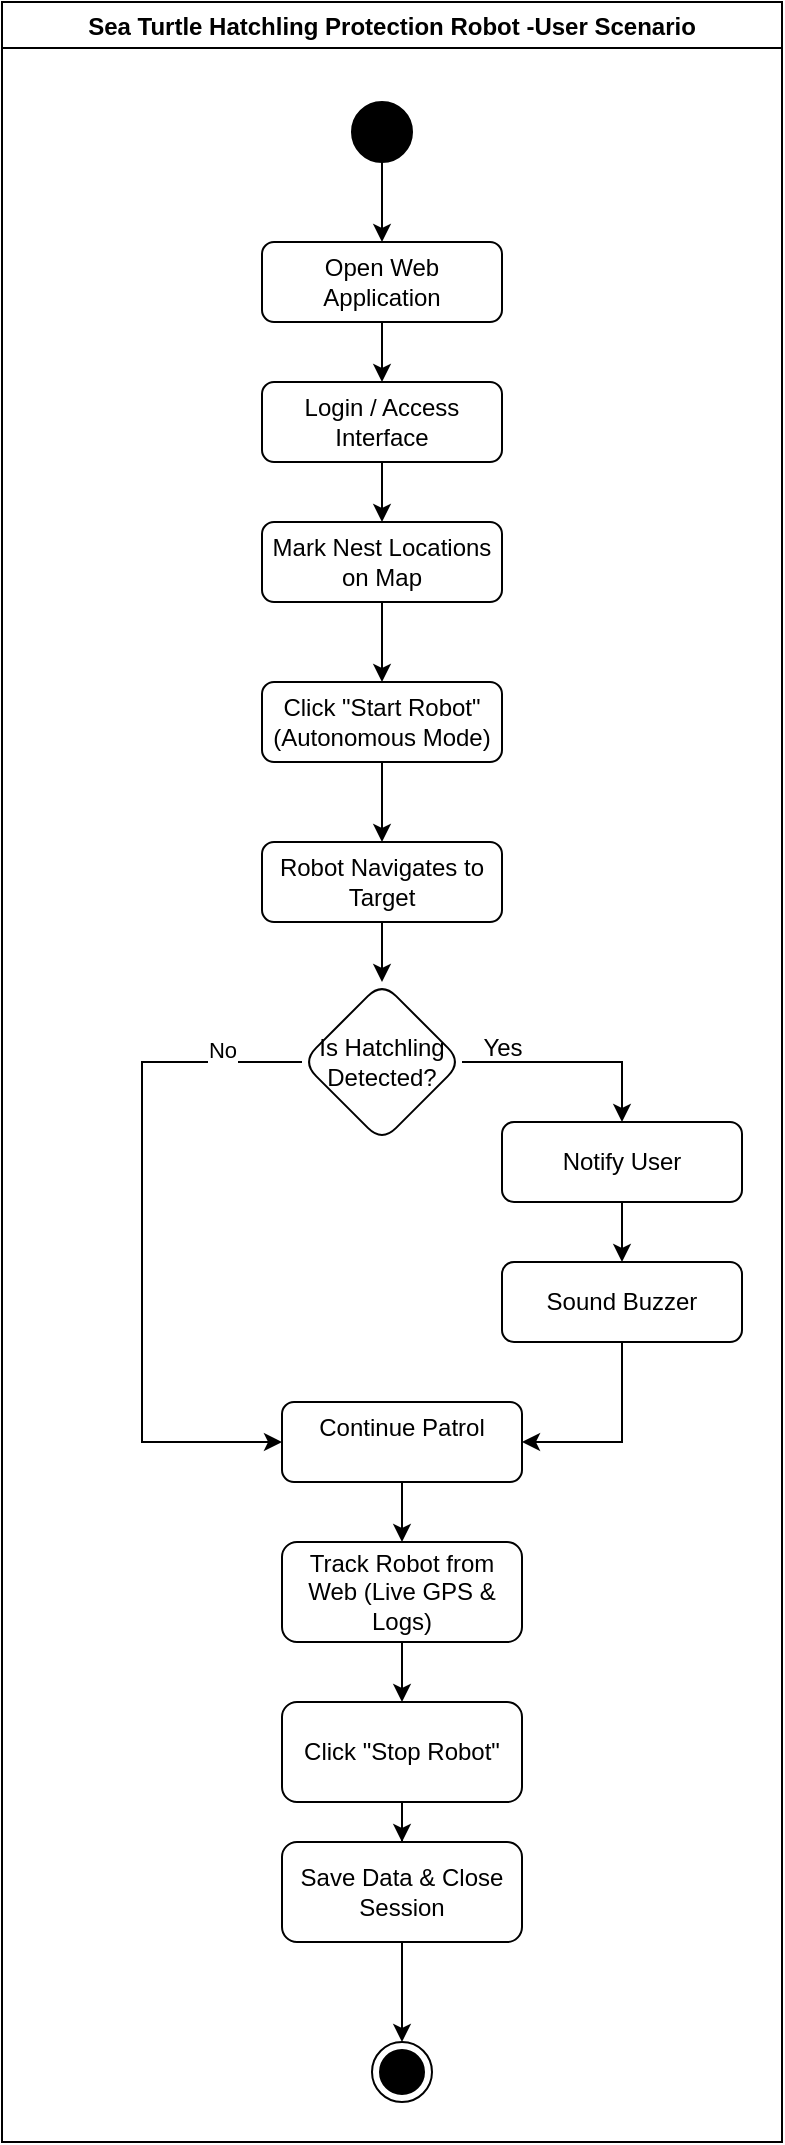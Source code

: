 <mxfile version="27.0.9">
  <diagram id="C5RBs43oDa-KdzZeNtuy" name="Page-1">
    <mxGraphModel dx="853" dy="1171" grid="1" gridSize="10" guides="1" tooltips="1" connect="1" arrows="1" fold="1" page="1" pageScale="1" pageWidth="827" pageHeight="1169" math="0" shadow="0">
      <root>
        <mxCell id="WIyWlLk6GJQsqaUBKTNV-0" />
        <mxCell id="WIyWlLk6GJQsqaUBKTNV-1" parent="WIyWlLk6GJQsqaUBKTNV-0" />
        <mxCell id="aZ6wP4FZhijbICGc4C7Z-37" value="Sea Turtle Hatchling Protection Robot -User Scenario" style="swimlane;" parent="WIyWlLk6GJQsqaUBKTNV-1" vertex="1">
          <mxGeometry x="250" y="40" width="390" height="1070" as="geometry" />
        </mxCell>
        <mxCell id="aZ6wP4FZhijbICGc4C7Z-5" value="" style="edgeStyle=orthogonalEdgeStyle;rounded=0;orthogonalLoop=1;jettySize=auto;html=1;" parent="aZ6wP4FZhijbICGc4C7Z-37" source="WIyWlLk6GJQsqaUBKTNV-3" target="aZ6wP4FZhijbICGc4C7Z-4" edge="1">
          <mxGeometry relative="1" as="geometry" />
        </mxCell>
        <mxCell id="WIyWlLk6GJQsqaUBKTNV-3" value="Open Web Application" style="rounded=1;whiteSpace=wrap;html=1;fontSize=12;glass=0;strokeWidth=1;shadow=0;" parent="aZ6wP4FZhijbICGc4C7Z-37" vertex="1">
          <mxGeometry x="130" y="120" width="120" height="40" as="geometry" />
        </mxCell>
        <mxCell id="aZ6wP4FZhijbICGc4C7Z-1" value="" style="edgeStyle=orthogonalEdgeStyle;rounded=0;orthogonalLoop=1;jettySize=auto;html=1;" parent="aZ6wP4FZhijbICGc4C7Z-37" source="aZ6wP4FZhijbICGc4C7Z-0" target="WIyWlLk6GJQsqaUBKTNV-3" edge="1">
          <mxGeometry relative="1" as="geometry" />
        </mxCell>
        <mxCell id="aZ6wP4FZhijbICGc4C7Z-0" value="" style="ellipse;fillColor=strokeColor;html=1;" parent="aZ6wP4FZhijbICGc4C7Z-37" vertex="1">
          <mxGeometry x="175" y="50" width="30" height="30" as="geometry" />
        </mxCell>
        <mxCell id="A92nwUfVb8InkX34Zm9u-1" value="" style="edgeStyle=orthogonalEdgeStyle;rounded=0;orthogonalLoop=1;jettySize=auto;html=1;" edge="1" parent="aZ6wP4FZhijbICGc4C7Z-37" source="aZ6wP4FZhijbICGc4C7Z-4" target="A92nwUfVb8InkX34Zm9u-0">
          <mxGeometry relative="1" as="geometry" />
        </mxCell>
        <mxCell id="aZ6wP4FZhijbICGc4C7Z-4" value="Login / Access Interface" style="rounded=1;whiteSpace=wrap;html=1;fontSize=12;glass=0;strokeWidth=1;shadow=0;" parent="aZ6wP4FZhijbICGc4C7Z-37" vertex="1">
          <mxGeometry x="130" y="190" width="120" height="40" as="geometry" />
        </mxCell>
        <mxCell id="aZ6wP4FZhijbICGc4C7Z-24" value="" style="ellipse;html=1;shape=endState;fillColor=strokeColor;" parent="aZ6wP4FZhijbICGc4C7Z-37" vertex="1">
          <mxGeometry x="185" y="1020" width="30" height="30" as="geometry" />
        </mxCell>
        <mxCell id="A92nwUfVb8InkX34Zm9u-3" value="" style="edgeStyle=orthogonalEdgeStyle;rounded=0;orthogonalLoop=1;jettySize=auto;html=1;" edge="1" parent="aZ6wP4FZhijbICGc4C7Z-37" source="A92nwUfVb8InkX34Zm9u-0" target="A92nwUfVb8InkX34Zm9u-2">
          <mxGeometry relative="1" as="geometry" />
        </mxCell>
        <mxCell id="A92nwUfVb8InkX34Zm9u-0" value="Mark Nest Locations on Map" style="rounded=1;whiteSpace=wrap;html=1;fontSize=12;glass=0;strokeWidth=1;shadow=0;" vertex="1" parent="aZ6wP4FZhijbICGc4C7Z-37">
          <mxGeometry x="130" y="260" width="120" height="40" as="geometry" />
        </mxCell>
        <mxCell id="A92nwUfVb8InkX34Zm9u-5" value="" style="edgeStyle=orthogonalEdgeStyle;rounded=0;orthogonalLoop=1;jettySize=auto;html=1;" edge="1" parent="aZ6wP4FZhijbICGc4C7Z-37" source="A92nwUfVb8InkX34Zm9u-2" target="A92nwUfVb8InkX34Zm9u-4">
          <mxGeometry relative="1" as="geometry" />
        </mxCell>
        <mxCell id="A92nwUfVb8InkX34Zm9u-2" value="Click &quot;Start Robot&quot; (Autonomous Mode)" style="rounded=1;whiteSpace=wrap;html=1;fontSize=12;glass=0;strokeWidth=1;shadow=0;" vertex="1" parent="aZ6wP4FZhijbICGc4C7Z-37">
          <mxGeometry x="130" y="340" width="120" height="40" as="geometry" />
        </mxCell>
        <mxCell id="A92nwUfVb8InkX34Zm9u-7" value="" style="edgeStyle=orthogonalEdgeStyle;rounded=0;orthogonalLoop=1;jettySize=auto;html=1;" edge="1" parent="aZ6wP4FZhijbICGc4C7Z-37" source="A92nwUfVb8InkX34Zm9u-4" target="A92nwUfVb8InkX34Zm9u-6">
          <mxGeometry relative="1" as="geometry" />
        </mxCell>
        <mxCell id="A92nwUfVb8InkX34Zm9u-4" value="Robot Navigates to Target" style="rounded=1;whiteSpace=wrap;html=1;fontSize=12;glass=0;strokeWidth=1;shadow=0;" vertex="1" parent="aZ6wP4FZhijbICGc4C7Z-37">
          <mxGeometry x="130" y="420" width="120" height="40" as="geometry" />
        </mxCell>
        <mxCell id="A92nwUfVb8InkX34Zm9u-11" value="" style="edgeStyle=orthogonalEdgeStyle;rounded=0;orthogonalLoop=1;jettySize=auto;html=1;entryX=0.5;entryY=0;entryDx=0;entryDy=0;" edge="1" parent="aZ6wP4FZhijbICGc4C7Z-37" source="A92nwUfVb8InkX34Zm9u-6" target="A92nwUfVb8InkX34Zm9u-10">
          <mxGeometry relative="1" as="geometry" />
        </mxCell>
        <mxCell id="A92nwUfVb8InkX34Zm9u-16" value="" style="edgeStyle=orthogonalEdgeStyle;rounded=0;orthogonalLoop=1;jettySize=auto;html=1;exitX=0;exitY=0.5;exitDx=0;exitDy=0;entryX=0;entryY=0.5;entryDx=0;entryDy=0;" edge="1" parent="aZ6wP4FZhijbICGc4C7Z-37" source="A92nwUfVb8InkX34Zm9u-6" target="A92nwUfVb8InkX34Zm9u-40">
          <mxGeometry relative="1" as="geometry">
            <mxPoint x="120" y="720" as="targetPoint" />
            <Array as="points">
              <mxPoint x="70" y="530" />
              <mxPoint x="70" y="720" />
            </Array>
          </mxGeometry>
        </mxCell>
        <mxCell id="A92nwUfVb8InkX34Zm9u-17" value="No&lt;div&gt;&lt;br&gt;&lt;/div&gt;" style="edgeLabel;html=1;align=center;verticalAlign=middle;resizable=0;points=[];" vertex="1" connectable="0" parent="A92nwUfVb8InkX34Zm9u-16">
          <mxGeometry x="-0.274" y="-3" relative="1" as="geometry">
            <mxPoint x="43" y="-43" as="offset" />
          </mxGeometry>
        </mxCell>
        <mxCell id="A92nwUfVb8InkX34Zm9u-6" value="Is Hatchling Detected?" style="rhombus;whiteSpace=wrap;html=1;rounded=1;glass=0;strokeWidth=1;shadow=0;" vertex="1" parent="aZ6wP4FZhijbICGc4C7Z-37">
          <mxGeometry x="150" y="490" width="80" height="80" as="geometry" />
        </mxCell>
        <mxCell id="A92nwUfVb8InkX34Zm9u-14" value="" style="edgeStyle=orthogonalEdgeStyle;rounded=0;orthogonalLoop=1;jettySize=auto;html=1;" edge="1" parent="aZ6wP4FZhijbICGc4C7Z-37" source="A92nwUfVb8InkX34Zm9u-10" target="A92nwUfVb8InkX34Zm9u-13">
          <mxGeometry relative="1" as="geometry" />
        </mxCell>
        <mxCell id="A92nwUfVb8InkX34Zm9u-10" value="Notify User" style="rounded=1;whiteSpace=wrap;html=1;fontSize=12;glass=0;strokeWidth=1;shadow=0;" vertex="1" parent="aZ6wP4FZhijbICGc4C7Z-37">
          <mxGeometry x="250" y="560" width="120" height="40" as="geometry" />
        </mxCell>
        <mxCell id="A92nwUfVb8InkX34Zm9u-13" value="Sound Buzzer" style="rounded=1;whiteSpace=wrap;html=1;fontSize=12;glass=0;strokeWidth=1;shadow=0;" vertex="1" parent="aZ6wP4FZhijbICGc4C7Z-37">
          <mxGeometry x="250" y="630" width="120" height="40" as="geometry" />
        </mxCell>
        <mxCell id="A92nwUfVb8InkX34Zm9u-48" value="" style="edgeStyle=orthogonalEdgeStyle;rounded=0;orthogonalLoop=1;jettySize=auto;html=1;" edge="1" parent="aZ6wP4FZhijbICGc4C7Z-37" source="A92nwUfVb8InkX34Zm9u-40" target="A92nwUfVb8InkX34Zm9u-47">
          <mxGeometry relative="1" as="geometry" />
        </mxCell>
        <mxCell id="A92nwUfVb8InkX34Zm9u-40" value="&lt;div&gt;Continue Patrol&lt;/div&gt;&lt;div&gt;&lt;br&gt;&lt;/div&gt;" style="rounded=1;whiteSpace=wrap;html=1;fontSize=12;glass=0;strokeWidth=1;shadow=0;" vertex="1" parent="aZ6wP4FZhijbICGc4C7Z-37">
          <mxGeometry x="140" y="700" width="120" height="40" as="geometry" />
        </mxCell>
        <mxCell id="A92nwUfVb8InkX34Zm9u-41" value="" style="edgeStyle=orthogonalEdgeStyle;rounded=0;orthogonalLoop=1;jettySize=auto;html=1;exitX=0.5;exitY=1;exitDx=0;exitDy=0;entryX=1;entryY=0.5;entryDx=0;entryDy=0;" edge="1" parent="aZ6wP4FZhijbICGc4C7Z-37" source="A92nwUfVb8InkX34Zm9u-13" target="A92nwUfVb8InkX34Zm9u-40">
          <mxGeometry relative="1" as="geometry">
            <mxPoint x="310" y="720" as="sourcePoint" />
            <mxPoint x="310" y="750" as="targetPoint" />
          </mxGeometry>
        </mxCell>
        <mxCell id="A92nwUfVb8InkX34Zm9u-50" value="" style="edgeStyle=orthogonalEdgeStyle;rounded=0;orthogonalLoop=1;jettySize=auto;html=1;" edge="1" parent="aZ6wP4FZhijbICGc4C7Z-37" source="A92nwUfVb8InkX34Zm9u-47" target="A92nwUfVb8InkX34Zm9u-49">
          <mxGeometry relative="1" as="geometry" />
        </mxCell>
        <mxCell id="A92nwUfVb8InkX34Zm9u-47" value="&lt;div&gt;Track Robot from Web (Live GPS &amp;amp; Logs)&lt;/div&gt;" style="rounded=1;whiteSpace=wrap;html=1;fontSize=12;glass=0;strokeWidth=1;shadow=0;" vertex="1" parent="aZ6wP4FZhijbICGc4C7Z-37">
          <mxGeometry x="140" y="770" width="120" height="50" as="geometry" />
        </mxCell>
        <mxCell id="A92nwUfVb8InkX34Zm9u-54" value="" style="edgeStyle=orthogonalEdgeStyle;rounded=0;orthogonalLoop=1;jettySize=auto;html=1;" edge="1" parent="aZ6wP4FZhijbICGc4C7Z-37" source="A92nwUfVb8InkX34Zm9u-49" target="A92nwUfVb8InkX34Zm9u-53">
          <mxGeometry relative="1" as="geometry" />
        </mxCell>
        <mxCell id="A92nwUfVb8InkX34Zm9u-49" value="&lt;div&gt;Click &quot;Stop Robot&quot;&lt;/div&gt;" style="rounded=1;whiteSpace=wrap;html=1;fontSize=12;glass=0;strokeWidth=1;shadow=0;" vertex="1" parent="aZ6wP4FZhijbICGc4C7Z-37">
          <mxGeometry x="140" y="850" width="120" height="50" as="geometry" />
        </mxCell>
        <mxCell id="A92nwUfVb8InkX34Zm9u-55" value="" style="edgeStyle=orthogonalEdgeStyle;rounded=0;orthogonalLoop=1;jettySize=auto;html=1;" edge="1" parent="aZ6wP4FZhijbICGc4C7Z-37" source="A92nwUfVb8InkX34Zm9u-53" target="aZ6wP4FZhijbICGc4C7Z-24">
          <mxGeometry relative="1" as="geometry" />
        </mxCell>
        <mxCell id="A92nwUfVb8InkX34Zm9u-53" value="&lt;div&gt;Save Data &amp;amp; Close Session&lt;/div&gt;" style="rounded=1;whiteSpace=wrap;html=1;fontSize=12;glass=0;strokeWidth=1;shadow=0;" vertex="1" parent="aZ6wP4FZhijbICGc4C7Z-37">
          <mxGeometry x="140" y="920" width="120" height="50" as="geometry" />
        </mxCell>
        <mxCell id="A92nwUfVb8InkX34Zm9u-12" value="Yes" style="text;html=1;align=center;verticalAlign=middle;resizable=0;points=[];autosize=1;strokeColor=none;fillColor=none;" vertex="1" parent="WIyWlLk6GJQsqaUBKTNV-1">
          <mxGeometry x="480" y="548" width="40" height="30" as="geometry" />
        </mxCell>
      </root>
    </mxGraphModel>
  </diagram>
</mxfile>
